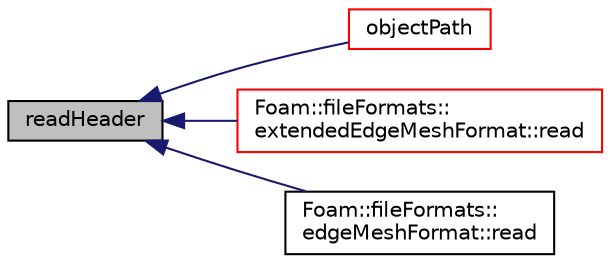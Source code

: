 digraph "readHeader"
{
  bgcolor="transparent";
  edge [fontname="Helvetica",fontsize="10",labelfontname="Helvetica",labelfontsize="10"];
  node [fontname="Helvetica",fontsize="10",shape=record];
  rankdir="LR";
  Node20083 [label="readHeader",height=0.2,width=0.4,color="black", fillcolor="grey75", style="filled", fontcolor="black"];
  Node20083 -> Node20084 [dir="back",color="midnightblue",fontsize="10",style="solid",fontname="Helvetica"];
  Node20084 [label="objectPath",height=0.2,width=0.4,color="red",URL="$a27249.html#a3a7ece5c1251c6be1f7812d4dba5fb7a",tooltip="Return complete path + object name. "];
  Node20083 -> Node20421 [dir="back",color="midnightblue",fontsize="10",style="solid",fontname="Helvetica"];
  Node20421 [label="Foam::fileFormats::\lextendedEdgeMeshFormat::read",height=0.2,width=0.4,color="red",URL="$a22553.html#a464ebd67acbdff0014d4dae69e3ec4be",tooltip="Read from file. "];
  Node20083 -> Node20424 [dir="back",color="midnightblue",fontsize="10",style="solid",fontname="Helvetica"];
  Node20424 [label="Foam::fileFormats::\ledgeMeshFormat::read",height=0.2,width=0.4,color="black",URL="$a22521.html#a464ebd67acbdff0014d4dae69e3ec4be",tooltip="Read from file. "];
}
